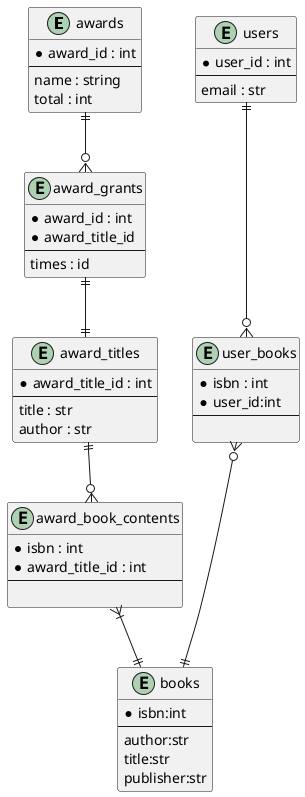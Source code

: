 @startuml

entity "awards" {
  * award_id : int
  --
  name : string
  total : int
}

entity "award_grants" {
  * award_id : int
  * award_title_id
  --
  times : id
}

entity "award_titles" {
  * award_title_id : int
  --
  title : str
  author : str
}


entity "award_book_contents" {
    *isbn : int
    *award_title_id : int
    --

}



awards ||--o{ award_grants

award_grants ||--|| award_titles

award_titles ||--o{ award_book_contents




' ユーザーのER図

entity "users" {
    *user_id : int
    --
    email : str
}

entity "user_books" {
    *isbn : int 
    *user_id:int
    --
    
}

entity "books"{
    *isbn:int
    --
    author:str
    title:str
    publisher:str
}

users||---o{user_books

user_books}o---||books

award_book_contents}|--||books




@enduml

